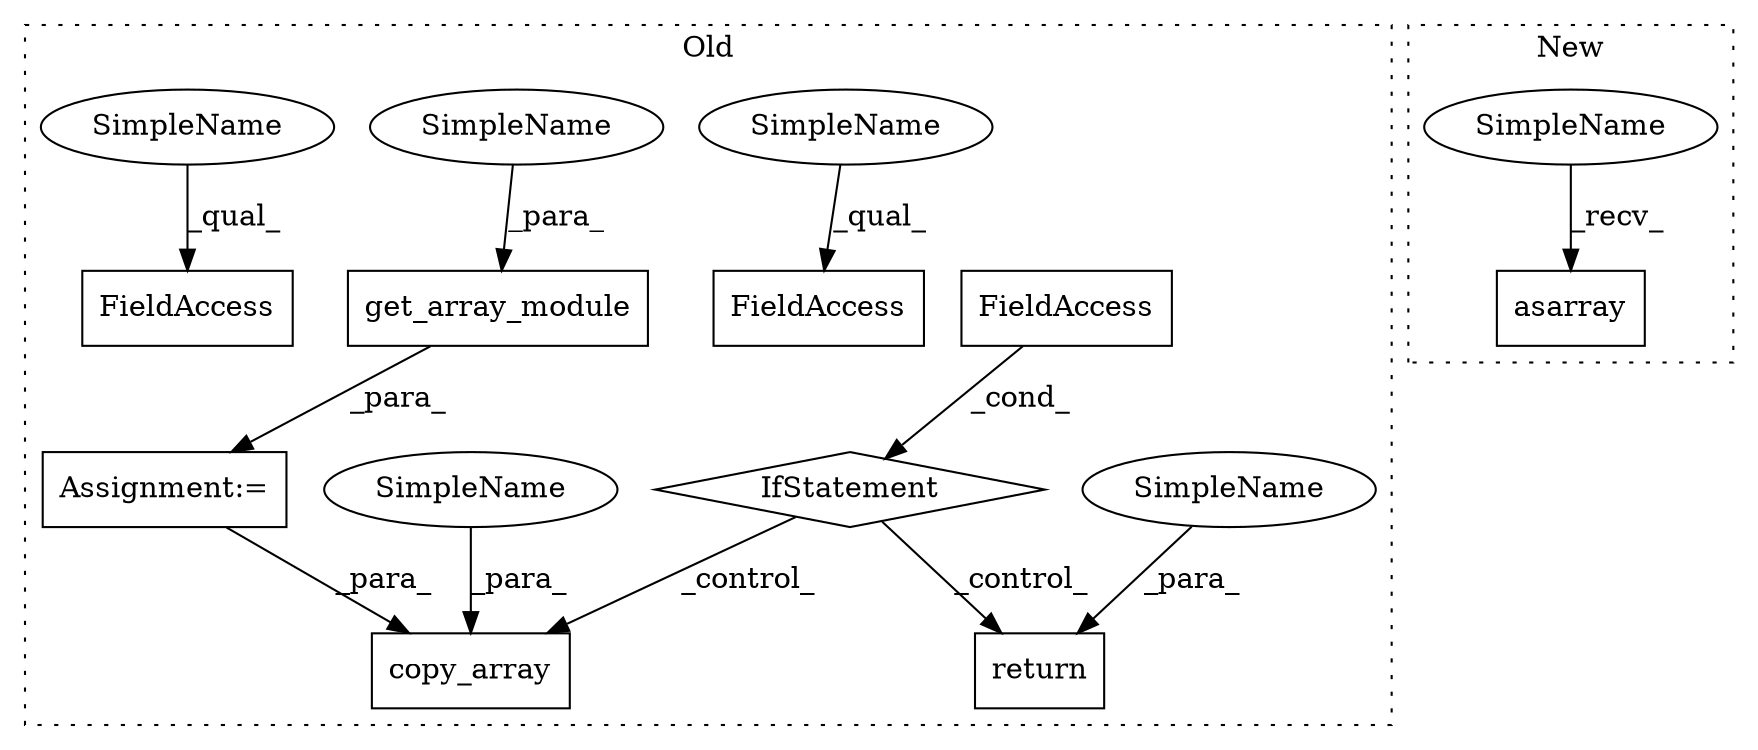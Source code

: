 digraph G {
subgraph cluster0 {
1 [label="IfStatement" a="25" s="336,347" l="4,2" shape="diamond"];
3 [label="FieldAccess" a="22" s="340" l="7" shape="box"];
4 [label="return" a="41" s="424" l="7" shape="box"];
5 [label="copy_array" a="32" s="357,415" l="11,1" shape="box"];
6 [label="get_array_module" a="32" s="250,271" l="17,1" shape="box"];
7 [label="FieldAccess" a="22" s="404" l="10" shape="box"];
8 [label="FieldAccess" a="22" s="495" l="10" shape="box"];
9 [label="Assignment:=" a="7" s="249" l="1" shape="box"];
10 [label="SimpleName" a="42" s="495" l="4" shape="ellipse"];
11 [label="SimpleName" a="42" s="267" l="4" shape="ellipse"];
12 [label="SimpleName" a="42" s="431" l="4" shape="ellipse"];
13 [label="SimpleName" a="42" s="404" l="4" shape="ellipse"];
14 [label="SimpleName" a="42" s="368" l="4" shape="ellipse"];
label = "Old";
style="dotted";
}
subgraph cluster1 {
2 [label="asarray" a="32" s="323,375" l="8,1" shape="box"];
15 [label="SimpleName" a="42" s="319" l="3" shape="ellipse"];
label = "New";
style="dotted";
}
1 -> 4 [label="_control_"];
1 -> 5 [label="_control_"];
3 -> 1 [label="_cond_"];
6 -> 9 [label="_para_"];
9 -> 5 [label="_para_"];
10 -> 8 [label="_qual_"];
11 -> 6 [label="_para_"];
12 -> 4 [label="_para_"];
13 -> 7 [label="_qual_"];
14 -> 5 [label="_para_"];
15 -> 2 [label="_recv_"];
}